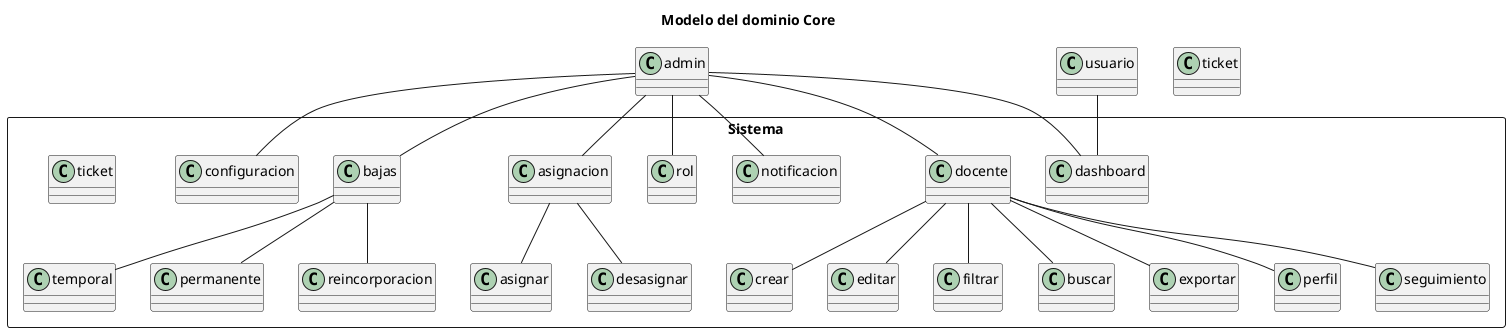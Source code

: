 @startuml Modelo del dominio Core
'https://plantuml.com/sequence-diagram
title Modelo del dominio Core

class admin
class ticket
class usuario

rectangle Sistema {
usuario -- dashboard
admin -- dashboard
admin -- docente 
admin -- notificacion
admin -- rol
admin -- asignacion
admin -- bajas
admin -- configuracion
class ticket

docente -- crear 
docente -- editar 
docente -- filtrar
docente -- buscar
docente -- exportar
docente -- perfil
docente -- seguimiento

asignacion --asignar 
asignacion -- desasignar 

bajas -- temporal
bajas -- permanente
bajas -- reincorporacion
}

@enduml